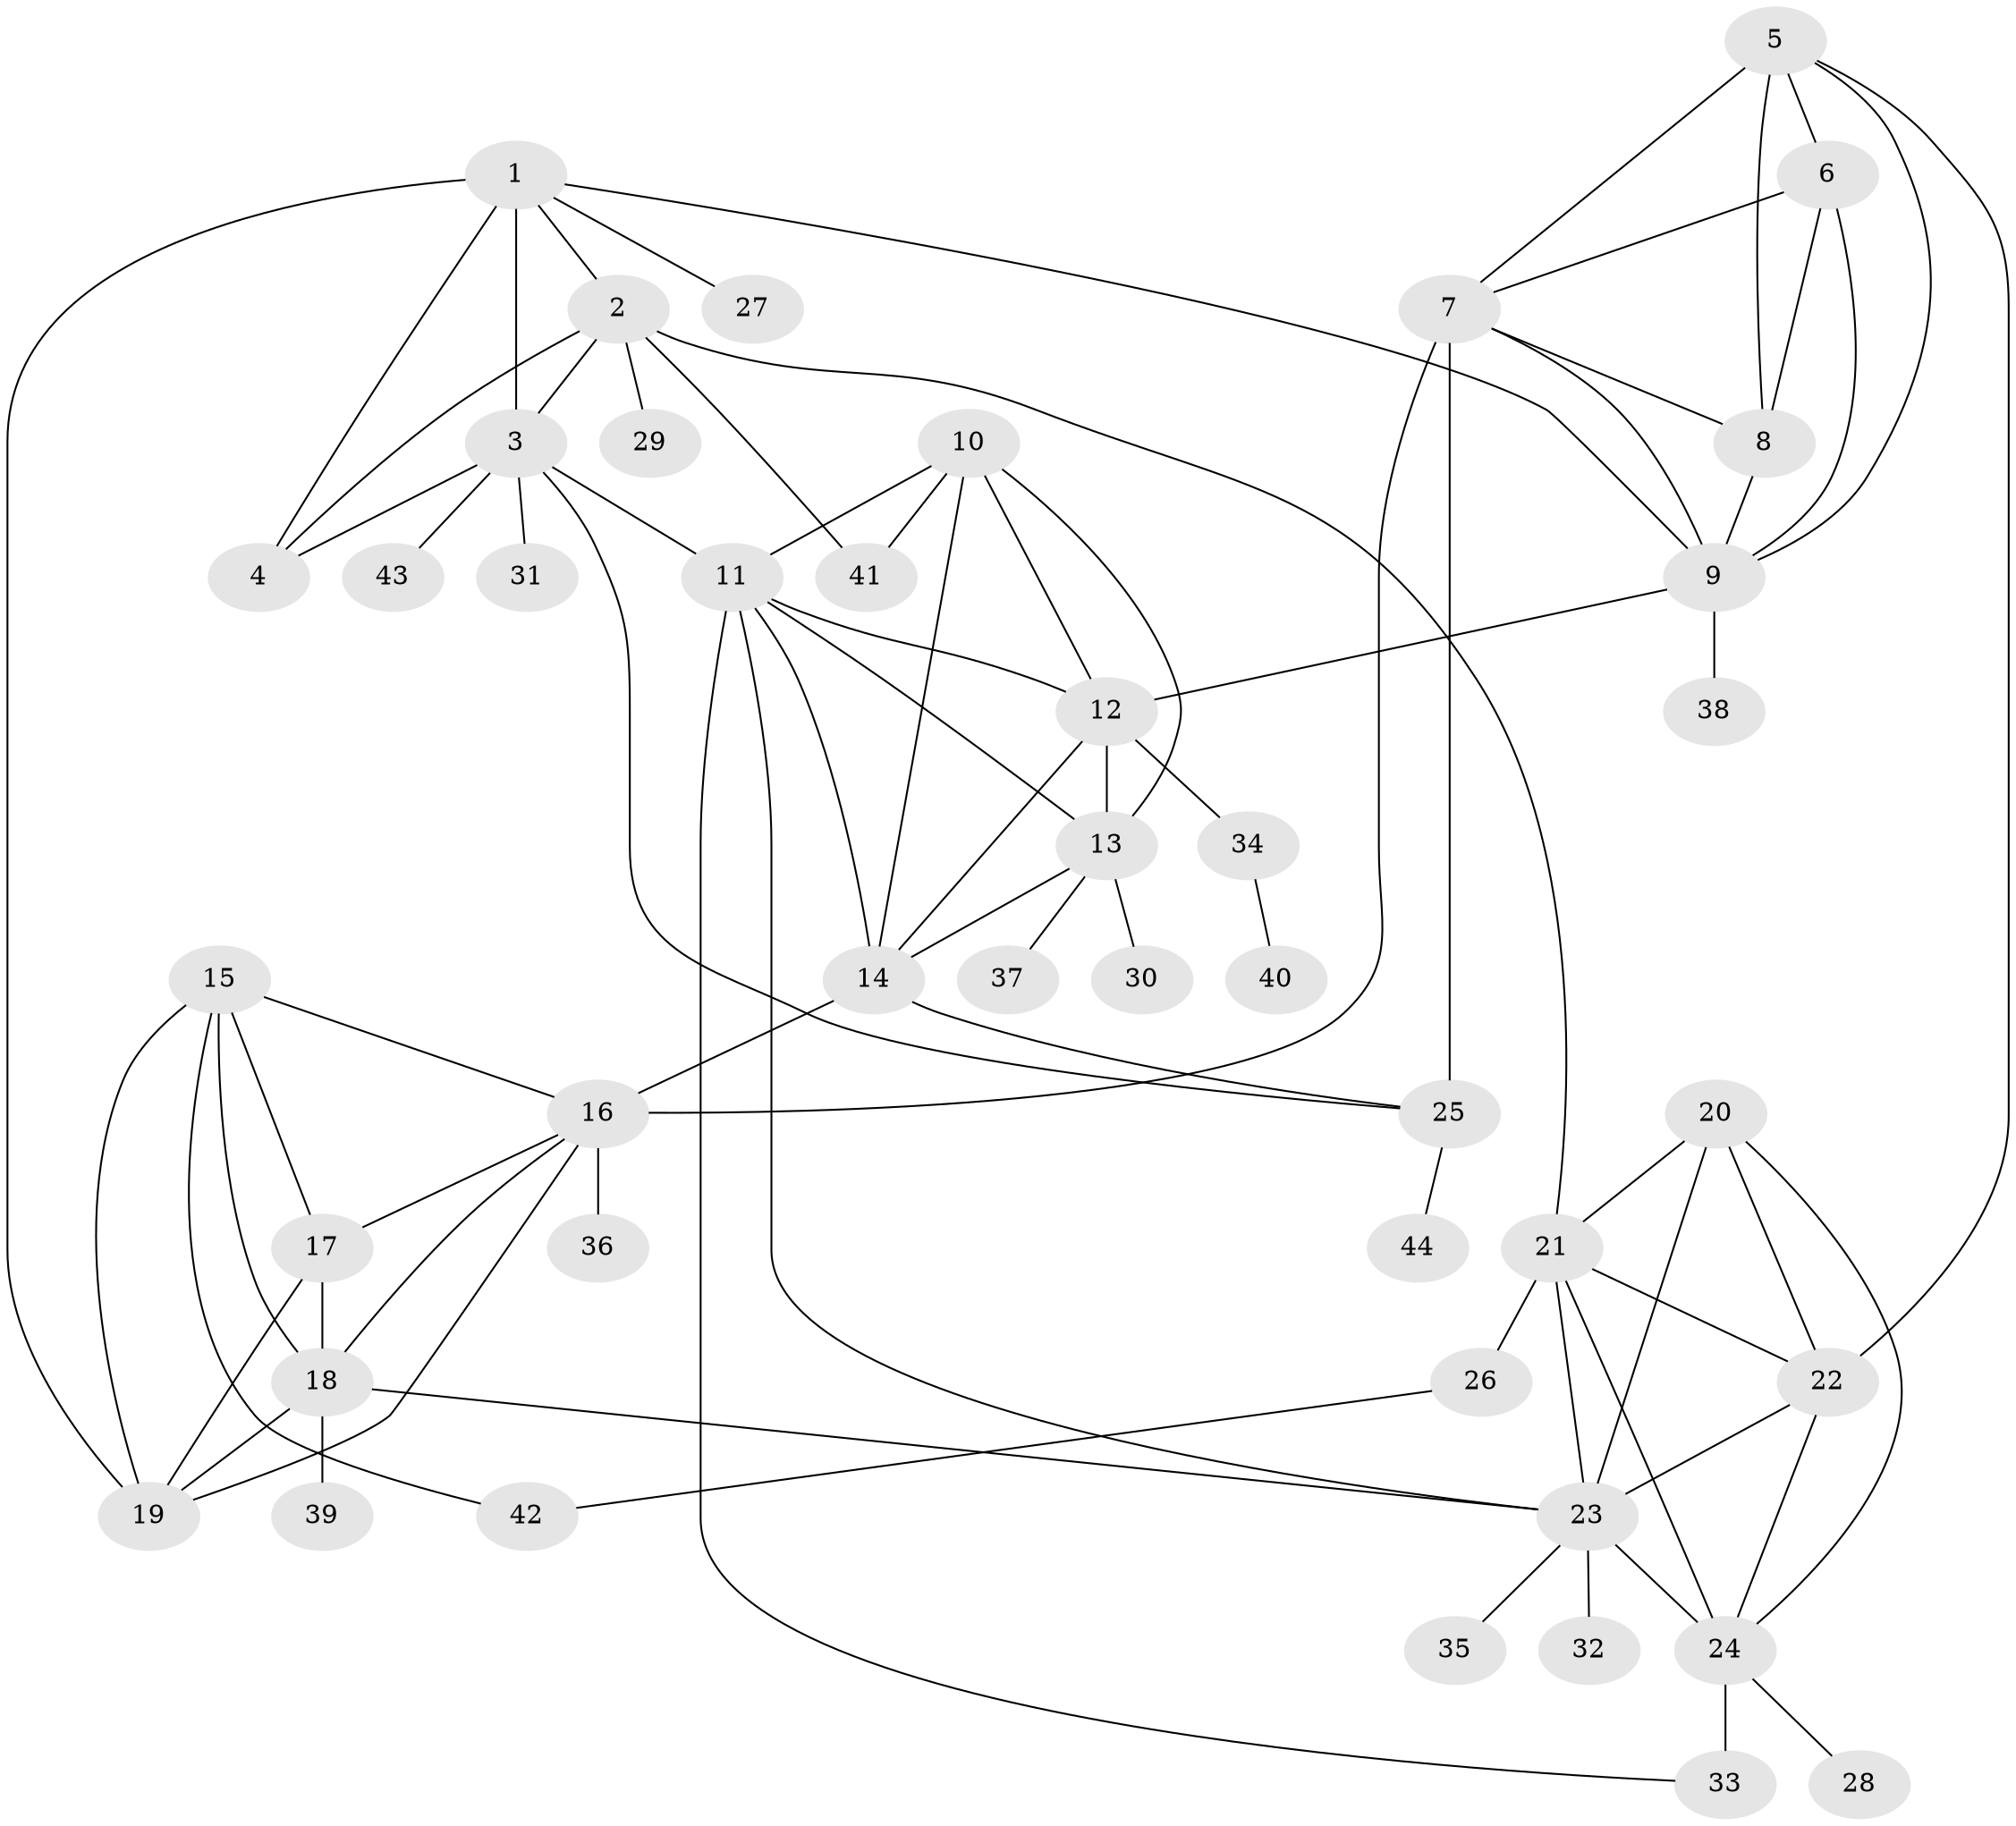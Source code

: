 // original degree distribution, {6: 0.045871559633027525, 9: 0.03669724770642202, 11: 0.01834862385321101, 5: 0.03669724770642202, 7: 0.027522935779816515, 15: 0.009174311926605505, 4: 0.009174311926605505, 10: 0.027522935779816515, 8: 0.01834862385321101, 2: 0.14678899082568808, 1: 0.6055045871559633, 3: 0.01834862385321101}
// Generated by graph-tools (version 1.1) at 2025/52/03/04/25 22:52:38]
// undirected, 44 vertices, 81 edges
graph export_dot {
  node [color=gray90,style=filled];
  1;
  2;
  3;
  4;
  5;
  6;
  7;
  8;
  9;
  10;
  11;
  12;
  13;
  14;
  15;
  16;
  17;
  18;
  19;
  20;
  21;
  22;
  23;
  24;
  25;
  26;
  27;
  28;
  29;
  30;
  31;
  32;
  33;
  34;
  35;
  36;
  37;
  38;
  39;
  40;
  41;
  42;
  43;
  44;
  1 -- 2 [weight=2.0];
  1 -- 3 [weight=2.0];
  1 -- 4 [weight=3.0];
  1 -- 9 [weight=1.0];
  1 -- 19 [weight=1.0];
  1 -- 27 [weight=1.0];
  2 -- 3 [weight=1.0];
  2 -- 4 [weight=1.0];
  2 -- 21 [weight=1.0];
  2 -- 29 [weight=1.0];
  2 -- 41 [weight=2.0];
  3 -- 4 [weight=1.0];
  3 -- 11 [weight=1.0];
  3 -- 25 [weight=1.0];
  3 -- 31 [weight=1.0];
  3 -- 43 [weight=1.0];
  5 -- 6 [weight=1.0];
  5 -- 7 [weight=1.0];
  5 -- 8 [weight=2.0];
  5 -- 9 [weight=1.0];
  5 -- 22 [weight=1.0];
  6 -- 7 [weight=1.0];
  6 -- 8 [weight=1.0];
  6 -- 9 [weight=1.0];
  7 -- 8 [weight=1.0];
  7 -- 9 [weight=1.0];
  7 -- 16 [weight=1.0];
  7 -- 25 [weight=9.0];
  8 -- 9 [weight=1.0];
  9 -- 12 [weight=1.0];
  9 -- 38 [weight=3.0];
  10 -- 11 [weight=1.0];
  10 -- 12 [weight=1.0];
  10 -- 13 [weight=1.0];
  10 -- 14 [weight=1.0];
  10 -- 41 [weight=1.0];
  11 -- 12 [weight=1.0];
  11 -- 13 [weight=1.0];
  11 -- 14 [weight=1.0];
  11 -- 23 [weight=1.0];
  11 -- 33 [weight=1.0];
  12 -- 13 [weight=1.0];
  12 -- 14 [weight=1.0];
  12 -- 34 [weight=1.0];
  13 -- 14 [weight=1.0];
  13 -- 30 [weight=2.0];
  13 -- 37 [weight=1.0];
  14 -- 16 [weight=1.0];
  14 -- 25 [weight=1.0];
  15 -- 16 [weight=1.0];
  15 -- 17 [weight=1.0];
  15 -- 18 [weight=1.0];
  15 -- 19 [weight=1.0];
  15 -- 42 [weight=1.0];
  16 -- 17 [weight=1.0];
  16 -- 18 [weight=1.0];
  16 -- 19 [weight=1.0];
  16 -- 36 [weight=3.0];
  17 -- 18 [weight=1.0];
  17 -- 19 [weight=1.0];
  18 -- 19 [weight=1.0];
  18 -- 23 [weight=1.0];
  18 -- 39 [weight=3.0];
  20 -- 21 [weight=1.0];
  20 -- 22 [weight=1.0];
  20 -- 23 [weight=1.0];
  20 -- 24 [weight=1.0];
  21 -- 22 [weight=1.0];
  21 -- 23 [weight=1.0];
  21 -- 24 [weight=1.0];
  21 -- 26 [weight=4.0];
  22 -- 23 [weight=1.0];
  22 -- 24 [weight=1.0];
  23 -- 24 [weight=1.0];
  23 -- 32 [weight=1.0];
  23 -- 35 [weight=1.0];
  24 -- 28 [weight=1.0];
  24 -- 33 [weight=3.0];
  25 -- 44 [weight=1.0];
  26 -- 42 [weight=1.0];
  34 -- 40 [weight=1.0];
}
